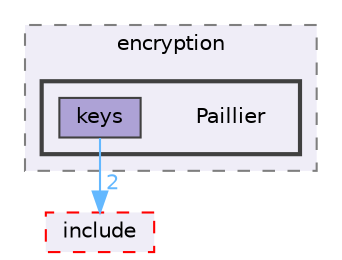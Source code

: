 digraph "C:/Users/Katia/Documents/GitHub/code_base_obscuration/src/model/encryption/Paillier"
{
 // LATEX_PDF_SIZE
  bgcolor="transparent";
  edge [fontname=Helvetica,fontsize=10,labelfontname=Helvetica,labelfontsize=10];
  node [fontname=Helvetica,fontsize=10,shape=box,height=0.2,width=0.4];
  compound=true
  subgraph clusterdir_f303ae17e6956cc320865e6a2525be40 {
    graph [ bgcolor="#efedf7", pencolor="grey50", label="encryption", fontname=Helvetica,fontsize=10 style="filled,dashed", URL="dir_f303ae17e6956cc320865e6a2525be40.html",tooltip=""]
  subgraph clusterdir_56088ea370d7096cd9cc24de07da0efa {
    graph [ bgcolor="#efedf7", pencolor="grey25", label="", fontname=Helvetica,fontsize=10 style="filled,bold", URL="dir_56088ea370d7096cd9cc24de07da0efa.html",tooltip=""]
    dir_56088ea370d7096cd9cc24de07da0efa [shape=plaintext, label="Paillier"];
  dir_97ca58a813ba4ec4dad2b3450f9c86f6 [label="keys", fillcolor="#ada2d6", color="grey25", style="filled", URL="dir_97ca58a813ba4ec4dad2b3450f9c86f6.html",tooltip=""];
  }
  }
  dir_22d02f5bb5fe1487c74e4ebfacc28211 [label="include", fillcolor="#efedf7", color="red", style="filled,dashed", URL="dir_22d02f5bb5fe1487c74e4ebfacc28211.html",tooltip=""];
  dir_97ca58a813ba4ec4dad2b3450f9c86f6->dir_22d02f5bb5fe1487c74e4ebfacc28211 [headlabel="2", labeldistance=1.5 headhref="dir_000023_000019.html" href="dir_000023_000019.html" color="steelblue1" fontcolor="steelblue1"];
}
